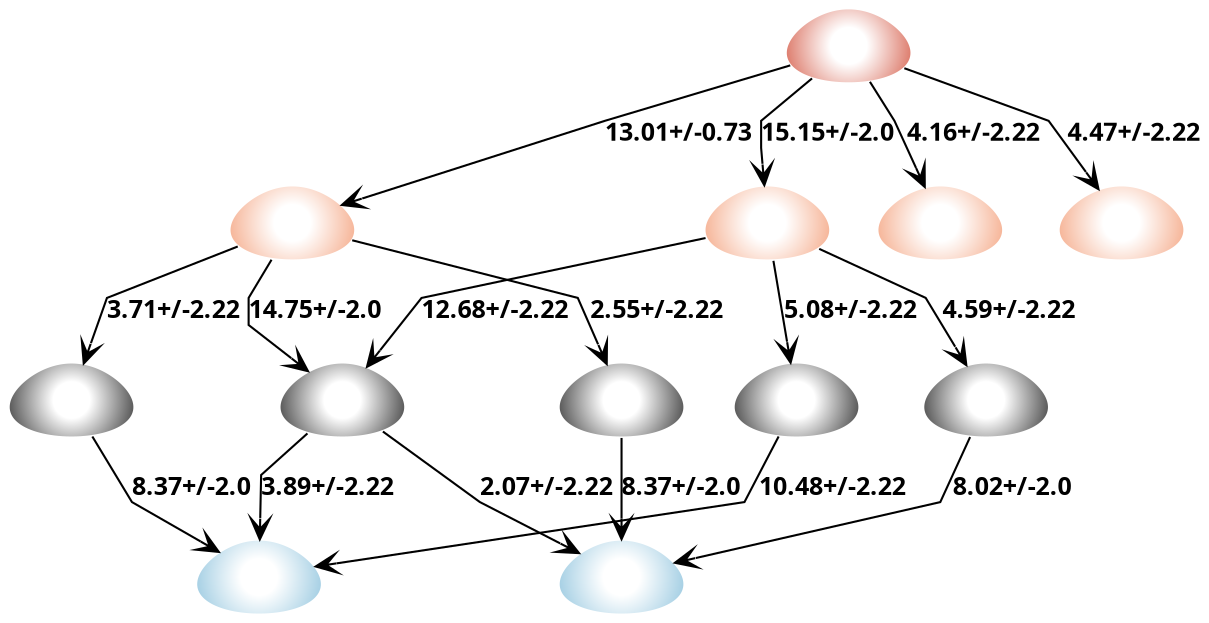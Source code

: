 strict digraph G {
	graph [bb="0,0,632.74,291",
		fontname="sans bold",
		splines=polyline
	];
	node [label="\N"];
	subgraph subgraph_0 {
		graph [label="Neutral charge",
			style=""
		];
		SM21_micro014		 [charge=0,
			color="#ffffff:#333333",
			fontcolor=black,
			fontname="sans bold",
			fontsize=12,
			height=0.5,
			image="Images\Microstates\SM21_micro014.svg",
			label="",
			labelloc=b,
			penwidth=1,
			pos="419.74,103",
			shape=egg,
			style=radial,
			width=0.79843];
		SM21_micro018		 [charge=0,
			color="#ffffff:#333333",
			fontcolor=black,
			fontname="sans bold",
			fontsize=12,
			height=0.5,
			image="Images\Microstates\SM21_micro018.svg",
			label="",
			labelloc=b,
			penwidth=1,
			pos="28.743,103",
			shape=egg,
			style=radial,
			width=0.79843];
		SM21_micro020		 [charge=0,
			color="#ffffff:#333333",
			fontcolor=black,
			fontname="sans bold",
			fontsize=12,
			height=0.5,
			image="Images\Microstates\SM21_micro020.svg",
			label="",
			labelloc=b,
			penwidth=1,
			pos="174.74,103",
			shape=egg,
			style=radial,
			width=0.79843];
		SM21_micro003		 [charge=0,
			color="#ffffff:#333333",
			fontcolor=black,
			fontname="sans bold",
			fontsize=12,
			height=0.5,
			image="Images\Microstates\SM21_micro003.svg",
			label="",
			labelloc=b,
			penwidth=1,
			pos="325.74,103",
			shape=egg,
			style=radial,
			width=0.79843];
		SM21_micro006		 [charge=0,
			color="#ffffff:#333333",
			fontcolor=black,
			fontname="sans bold",
			fontsize=12,
			height=0.5,
			image="Images\Microstates\SM21_micro006.svg",
			label="",
			labelloc=b,
			penwidth=1,
			pos="520.74,103",
			shape=egg,
			style=radial,
			width=0.79843];
	}
	subgraph "subgraph_-2" {
		graph [label="-2 charge",
			style=""
		];
		SM21_micro021		 [charge=-2,
			color="#ffffff:#d6604d",
			fontcolor=black,
			fontname="sans bold",
			fontsize=12,
			height=0.5,
			image="Images\Microstates\SM21_micro021.svg",
			label="",
			labelloc=b,
			penwidth=1,
			pos="437.74,273",
			shape=egg,
			style=radial,
			width=0.79843];
	}
	subgraph "subgraph_-1" {
		graph [label="-1 charge",
			style=""
		];
		SM21_micro005		 [charge=-1,
			color="#ffffff:#f4a582",
			fontcolor=black,
			fontname="sans bold",
			fontsize=12,
			height=0.5,
			image="Images\Microstates\SM21_micro005.svg",
			label="",
			labelloc=b,
			penwidth=1,
			pos="214.74,188",
			shape=egg,
			style=radial,
			width=0.79843];
		SM21_micro012		 [charge=-1,
			color="#ffffff:#f4a582",
			fontcolor=black,
			fontname="sans bold",
			fontsize=12,
			height=0.5,
			image="Images\Microstates\SM21_micro012.svg",
			label="",
			labelloc=b,
			penwidth=1,
			pos="399.74,188",
			shape=egg,
			style=radial,
			width=0.79843];
		SM21_micro015		 [charge=-1,
			color="#ffffff:#f4a582",
			fontcolor=black,
			fontname="sans bold",
			fontsize=12,
			height=0.5,
			image="Images\Microstates\SM21_micro015.svg",
			label="",
			labelloc=b,
			penwidth=1,
			pos="486.74,188",
			shape=egg,
			style=radial,
			width=0.79843];
		SM21_micro025		 [charge=-1,
			color="#ffffff:#f4a582",
			fontcolor=black,
			fontname="sans bold",
			fontsize=12,
			height=0.5,
			image="Images\Microstates\SM21_micro025.svg",
			label="",
			labelloc=b,
			penwidth=1,
			pos="584.74,188",
			shape=egg,
			style=radial,
			width=0.79843];
	}
	subgraph subgraph_1 {
		graph [label="+1 charge",
			style=""
		];
		SM21_micro001		 [charge=1,
			color="#ffffff:#92c5de",
			fontcolor=black,
			fontname="sans bold",
			fontsize=12,
			height=0.5,
			image="Images\Microstates\SM21_micro001.svg",
			label="",
			labelloc=b,
			penwidth=1,
			pos="129.74,18",
			shape=egg,
			style=radial,
			width=0.79843];
		SM21_micro024		 [charge=1,
			color="#ffffff:#92c5de",
			fontcolor=black,
			fontname="sans bold",
			fontsize=12,
			height=0.5,
			image="Images\Microstates\SM21_micro024.svg",
			label="",
			labelloc=b,
			penwidth=1,
			pos="325.74,18",
			shape=egg,
			style=radial,
			width=0.79843];
	}
	SM21_micro014 -> SM21_micro001	 [SEM=2.22,
		arrowhead=vee,
		fontname="sans bold",
		fontsize=12,
		label="10.48+/-2.22",
		lp="440.74,60.5",
		pKa=10.48,
		pos="e,156.02,22.484 410.8,85.481 403.27,71.596 393.74,54 393.74,54 393.74,54 238.45,33.412 166.07,23.816",
		splines=polyline];
	SM21_micro018 -> SM21_micro001	 [SEM=2.0,
		arrowhead=vee,
		fontname="sans bold",
		fontsize=12,
		label="8.37+/-2.0",
		lp="93.243,60.5",
		pKa=8.37,
		pos="e,109.87,28.936 39.239,85.749 48.232,71.824 59.743,54 59.743,54 59.743,54 81.48,43.131 100.73,33.507",
		splines=polyline];
	SM21_micro020 -> SM21_micro001	 [SEM=2.22,
		arrowhead=vee,
		fontname="sans bold",
		fontsize=12,
		label="3.89+/-2.22",
		lp="168.24,60.5",
		pKa=3.89,
		pos="e,130.1,36.058 156.85,87.764 144.67,78.074 130.74,67 130.74,67 130.74,67 130.54,57.154 130.31,46.38",
		splines=polyline];
	SM21_micro020 -> SM21_micro024	 [SEM=2.22,
		arrowhead=vee,
		fontname="sans bold",
		fontsize=12,
		label="2.07+/-2.22",
		lp="284.24,60.5",
		pKa=2.07,
		pos="e,304.99,28.196 194.8,88.629 216.1,74.427 246.74,54 246.74,54 246.74,54 273.42,42.183 295.76,32.282",
		splines=polyline];
	SM21_micro003 -> SM21_micro024	 [SEM=2.0,
		arrowhead=vee,
		fontname="sans bold",
		fontsize=12,
		label="8.37+/-2.0",
		lp="359.24,60.5",
		pKa=8.37,
		pos="e,325.74,36.176 325.74,84.802 325.74,73.674 325.74,58.945 325.74,46.244",
		splines=polyline];
	SM21_micro006 -> SM21_micro024	 [SEM=2.0,
		arrowhead=vee,
		fontname="sans bold",
		fontsize=12,
		label="8.02+/-2.0",
		lp="537.24,60.5",
		pKa=8.02,
		pos="e,350.9,24.089 513.05,85.212 506.7,71.37 498.74,54 498.74,54 498.74,54 411.34,36.317 360.78,26.089",
		splines=polyline];
	SM21_micro021 -> SM21_micro005	 [SEM=0.73,
		arrowhead=vee,
		fontname="sans bold",
		fontsize=12,
		label="13.01+/-0.73",
		lp="344.74,230.5",
		pKa=13.01,
		pos="e,234.06,199.42 409.98,264.75 370.73,254.5 303.74,237 303.74,237 303.74,237 269.23,218.39 243.19,204.34",
		splines=polyline];
	SM21_micro021 -> SM21_micro012	 [SEM=2.0,
		arrowhead=vee,
		fontname="sans bold",
		fontsize=12,
		label="15.15+/-2.0",
		lp="427.24,230.5",
		pKa=15.15,
		pos="e,394.98,205.68 418.77,258.17 405.36,248.38 389.74,237 389.74,237 389.74,237 389.74,224 389.74,224 389.74,224 390.78,220.37 392.19,\
215.44",
		splines=polyline];
	SM21_micro021 -> SM21_micro015	 [SEM=2.22,
		arrowhead=vee,
		fontname="sans bold",
		fontsize=12,
		label="4.16+/-2.22",
		lp="507.24,230.5",
		pKa=4.16,
		pos="e,479.3,205.25 449.98,256.14 457.12,246.88 464.74,237 464.74,237 464.74,237 469.83,225.9 475.11,214.38",
		splines=polyline];
	SM21_micro021 -> SM21_micro025	 [SEM=2.22,
		arrowhead=vee,
		fontname="sans bold",
		fontsize=12,
		label="4.47+/-2.22",
		lp="595.24,230.5",
		pKa=4.47,
		pos="e,573.55,203.92 464.61,263.53 497.46,253.17 548.74,237 548.74,237 548.74,237 558.14,224.47 567.34,212.21",
		splines=polyline];
	SM21_micro005 -> SM21_micro018	 [SEM=2.22,
		arrowhead=vee,
		fontname="sans bold",
		fontsize=12,
		label="3.71+/-2.22",
		lp="82.243,145.5",
		pKa=3.71,
		pos="e,34.25,120.52 186.29,181.14 137.89,171.18 44.743,152 44.743,152 44.743,152 41.235,141.47 37.503,130.28",
		splines=polyline];
	SM21_micro005 -> SM21_micro020	 [SEM=2.0,
		arrowhead=vee,
		fontname="sans bold",
		fontsize=12,
		label="14.75+/-2.0",
		lp="161.24,145.5",
		pKa=14.75,
		pos="e,157.48,115.85 188.91,177.06 162.01,166.72 123.74,152 123.74,152 123.74,152 123.74,139 123.74,139 123.74,139 136.25,130.42 148.87,\
121.76",
		splines=polyline];
	SM21_micro005 -> SM21_micro003	 [SEM=2.22,
		arrowhead=vee,
		fontname="sans bold",
		fontsize=12,
		label="2.55+/-2.22",
		lp="347.24,145.5",
		pKa=2.55,
		pos="e,318.3,120.25 240.49,176.88 266.77,166.54 303.74,152 303.74,152 303.74,152 308.83,140.9 314.11,129.38",
		splines=polyline];
	SM21_micro012 -> SM21_micro014	 [SEM=2.22,
		arrowhead=vee,
		fontname="sans bold",
		fontsize=12,
		label="5.08+/-2.22",
		lp="448.24,145.5",
		pKa=5.08,
		pos="e,415.67,120.89 403.89,169.8 406.59,158.6 410.17,143.75 413.24,130.99",
		splines=polyline];
	SM21_micro012 -> SM21_micro020	 [SEM=2.22,
		arrowhead=vee,
		fontname="sans bold",
		fontsize=12,
		label="12.68+/-2.22",
		lp="258.74,145.5",
		pKa=12.68,
		pos="e,187.64,118.4 370.91,181.45 319.59,171.59 217.74,152 217.74,152 217.74,152 205.79,138.65 194.49,126.04",
		splines=polyline];
	SM21_micro012 -> SM21_micro006	 [SEM=2.22,
		arrowhead=vee,
		fontname="sans bold",
		fontsize=12,
		label="4.59+/-2.22",
		lp="535.24,145.5",
		pKa=4.59,
		pos="e,510.76,119.45 425.29,177.06 451.9,166.72 489.74,152 489.74,152 489.74,152 497.49,140.01 505.23,128.02",
		splines=polyline];
}
